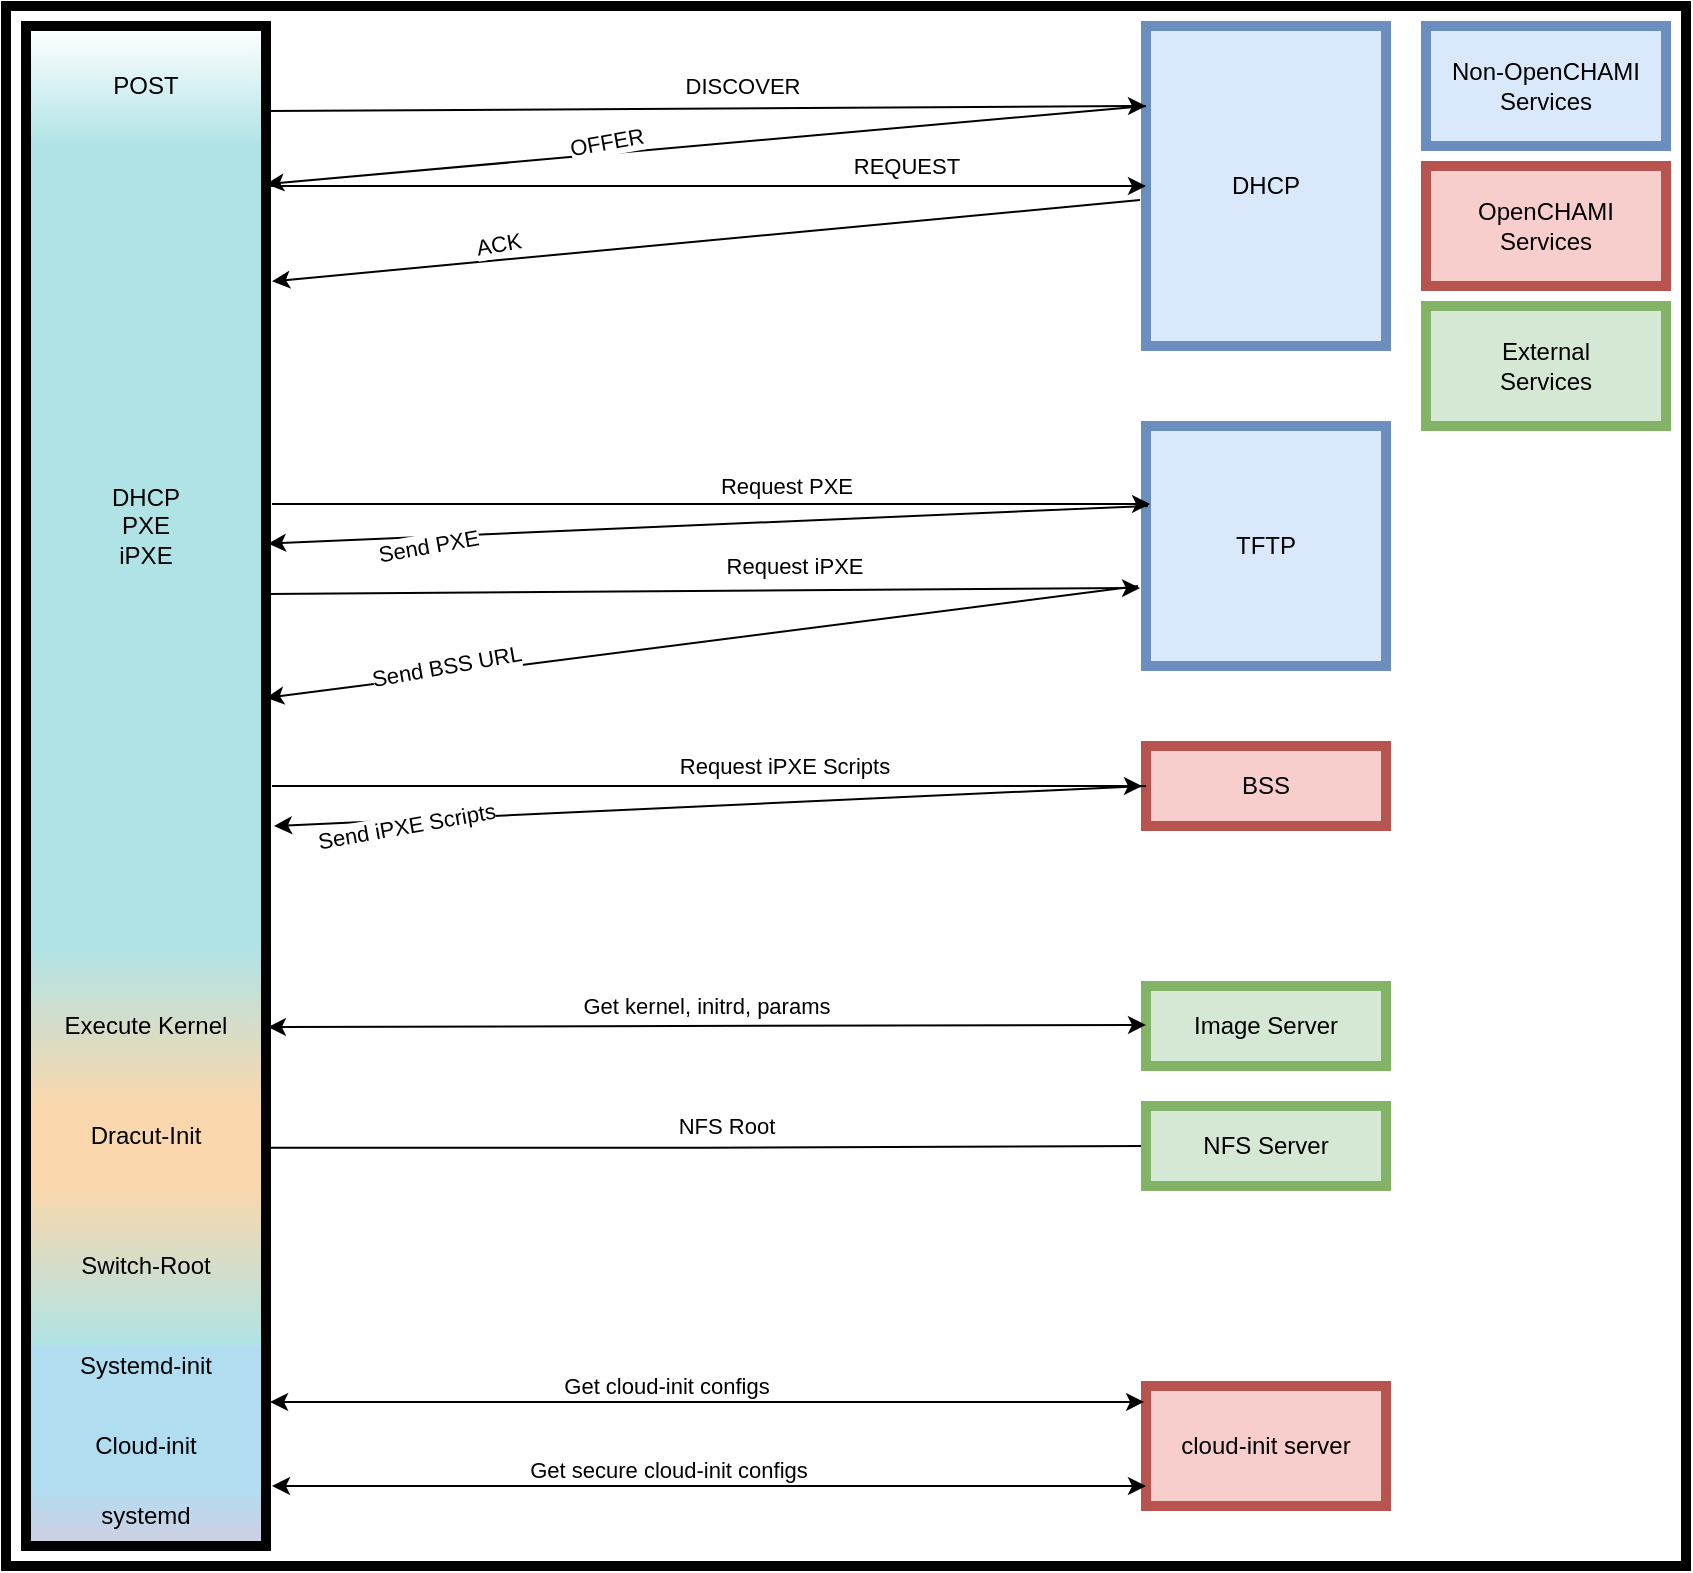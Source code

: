 <mxfile version="24.8.1">
  <diagram name="Page-1" id="6sVZ3cJZD8cLXhVOJzEw">
    <mxGraphModel dx="1940" dy="884" grid="1" gridSize="10" guides="1" tooltips="1" connect="1" arrows="1" fold="1" page="1" pageScale="1" pageWidth="850" pageHeight="1100" math="0" shadow="0">
      <root>
        <mxCell id="0" />
        <mxCell id="1" parent="0" />
        <mxCell id="4PmmgNiuzYF_6tgzG398-75" value="" style="rounded=0;whiteSpace=wrap;html=1;strokeWidth=5;" vertex="1" parent="1">
          <mxGeometry x="70" y="230" width="840" height="780" as="geometry" />
        </mxCell>
        <mxCell id="4PmmgNiuzYF_6tgzG398-11" value="DHCP" style="rounded=0;whiteSpace=wrap;html=1;direction=east;flipH=0;flipV=0;fillColor=#dae8fc;strokeColor=#6c8ebf;strokeWidth=5;" vertex="1" parent="1">
          <mxGeometry x="640" y="240" width="120" height="160" as="geometry" />
        </mxCell>
        <mxCell id="4PmmgNiuzYF_6tgzG398-12" value="TFTP" style="rounded=0;whiteSpace=wrap;html=1;direction=east;flipH=0;flipV=0;fillColor=#dae8fc;strokeColor=#6c8ebf;strokeWidth=5;" vertex="1" parent="1">
          <mxGeometry x="640" y="440" width="120" height="120" as="geometry" />
        </mxCell>
        <mxCell id="4PmmgNiuzYF_6tgzG398-14" value="BSS" style="rounded=0;whiteSpace=wrap;html=1;direction=east;flipH=0;flipV=0;fillColor=#f8cecc;strokeColor=#b85450;strokeWidth=5;" vertex="1" parent="1">
          <mxGeometry x="640" y="600" width="120" height="40" as="geometry" />
        </mxCell>
        <mxCell id="4PmmgNiuzYF_6tgzG398-16" value="Image Server" style="rounded=0;whiteSpace=wrap;html=1;direction=east;flipH=0;flipV=0;fillColor=#d5e8d4;strokeColor=#82b366;strokeWidth=5;" vertex="1" parent="1">
          <mxGeometry x="640" y="720" width="120" height="40" as="geometry" />
        </mxCell>
        <mxCell id="4PmmgNiuzYF_6tgzG398-19" value="" style="endArrow=classic;html=1;rounded=0;exitX=1;exitY=0.056;exitDx=0;exitDy=0;exitPerimeter=0;entryX=0;entryY=0.25;entryDx=0;entryDy=0;" edge="1" parent="1" source="4PmmgNiuzYF_6tgzG398-8" target="4PmmgNiuzYF_6tgzG398-11">
          <mxGeometry width="50" height="50" relative="1" as="geometry">
            <mxPoint x="380" y="680" as="sourcePoint" />
            <mxPoint x="430" y="630" as="targetPoint" />
            <Array as="points" />
          </mxGeometry>
        </mxCell>
        <mxCell id="4PmmgNiuzYF_6tgzG398-20" value="DISCOVER" style="edgeLabel;html=1;align=center;verticalAlign=middle;resizable=0;points=[];" vertex="1" connectable="0" parent="4PmmgNiuzYF_6tgzG398-19">
          <mxGeometry x="0.099" y="-2" relative="1" as="geometry">
            <mxPoint x="-4" y="-13" as="offset" />
          </mxGeometry>
        </mxCell>
        <mxCell id="4PmmgNiuzYF_6tgzG398-21" value="" style="endArrow=classic;html=1;rounded=0;exitX=0;exitY=0.25;exitDx=0;exitDy=0;" edge="1" parent="1" source="4PmmgNiuzYF_6tgzG398-11">
          <mxGeometry width="50" height="50" relative="1" as="geometry">
            <mxPoint x="380" y="680" as="sourcePoint" />
            <mxPoint x="200" y="319" as="targetPoint" />
          </mxGeometry>
        </mxCell>
        <mxCell id="4PmmgNiuzYF_6tgzG398-22" value="OFFER" style="edgeLabel;html=1;align=center;verticalAlign=middle;resizable=0;points=[];rotation=-10;" vertex="1" connectable="0" parent="4PmmgNiuzYF_6tgzG398-21">
          <mxGeometry x="0.051" y="-1" relative="1" as="geometry">
            <mxPoint x="-39" y="-2" as="offset" />
          </mxGeometry>
        </mxCell>
        <mxCell id="4PmmgNiuzYF_6tgzG398-23" value="" style="endArrow=classic;html=1;rounded=0;entryX=0;entryY=0.5;entryDx=0;entryDy=0;" edge="1" parent="1" target="4PmmgNiuzYF_6tgzG398-11">
          <mxGeometry width="50" height="50" relative="1" as="geometry">
            <mxPoint x="200" y="320" as="sourcePoint" />
            <mxPoint x="430" y="630" as="targetPoint" />
          </mxGeometry>
        </mxCell>
        <mxCell id="4PmmgNiuzYF_6tgzG398-24" value="REQUEST" style="edgeLabel;html=1;align=center;verticalAlign=middle;resizable=0;points=[];" vertex="1" connectable="0" parent="4PmmgNiuzYF_6tgzG398-23">
          <mxGeometry x="0.132" y="-1" relative="1" as="geometry">
            <mxPoint x="71" y="-11" as="offset" />
          </mxGeometry>
        </mxCell>
        <mxCell id="4PmmgNiuzYF_6tgzG398-25" value="" style="endArrow=classic;html=1;rounded=0;exitX=-0.025;exitY=0.544;exitDx=0;exitDy=0;exitPerimeter=0;entryX=1.025;entryY=0.168;entryDx=0;entryDy=0;entryPerimeter=0;" edge="1" parent="1" source="4PmmgNiuzYF_6tgzG398-11" target="4PmmgNiuzYF_6tgzG398-8">
          <mxGeometry width="50" height="50" relative="1" as="geometry">
            <mxPoint x="380" y="680" as="sourcePoint" />
            <mxPoint x="210" y="359" as="targetPoint" />
          </mxGeometry>
        </mxCell>
        <mxCell id="4PmmgNiuzYF_6tgzG398-28" value="ACK" style="edgeLabel;html=1;align=center;verticalAlign=middle;resizable=0;points=[];rotation=-10;" vertex="1" connectable="0" parent="1">
          <mxGeometry x="349.998" y="319.997" as="geometry">
            <mxPoint x="-38.519" y="22.655" as="offset" />
          </mxGeometry>
        </mxCell>
        <mxCell id="4PmmgNiuzYF_6tgzG398-29" value="" style="endArrow=classic;html=1;rounded=0;entryX=0.017;entryY=0.325;entryDx=0;entryDy=0;entryPerimeter=0;" edge="1" parent="1" target="4PmmgNiuzYF_6tgzG398-12">
          <mxGeometry width="50" height="50" relative="1" as="geometry">
            <mxPoint x="203" y="479" as="sourcePoint" />
            <mxPoint x="430" y="630" as="targetPoint" />
          </mxGeometry>
        </mxCell>
        <mxCell id="4PmmgNiuzYF_6tgzG398-33" value="Request PXE" style="edgeLabel;html=1;align=center;verticalAlign=middle;resizable=0;points=[];" vertex="1" connectable="0" parent="4PmmgNiuzYF_6tgzG398-29">
          <mxGeometry x="-0.112" y="1" relative="1" as="geometry">
            <mxPoint x="62" y="-8" as="offset" />
          </mxGeometry>
        </mxCell>
        <mxCell id="4PmmgNiuzYF_6tgzG398-30" value="" style="endArrow=classic;html=1;rounded=0;exitX=0.008;exitY=0.333;exitDx=0;exitDy=0;exitPerimeter=0;entryX=1.008;entryY=0.52;entryDx=0;entryDy=0;entryPerimeter=0;" edge="1" parent="1" source="4PmmgNiuzYF_6tgzG398-12" target="4PmmgNiuzYF_6tgzG398-50">
          <mxGeometry width="50" height="50" relative="1" as="geometry">
            <mxPoint x="380" y="680" as="sourcePoint" />
            <mxPoint x="430" y="630" as="targetPoint" />
          </mxGeometry>
        </mxCell>
        <mxCell id="4PmmgNiuzYF_6tgzG398-34" value="Send PXE" style="edgeLabel;html=1;align=center;verticalAlign=middle;resizable=0;points=[];rotation=-10;" vertex="1" connectable="0" parent="4PmmgNiuzYF_6tgzG398-30">
          <mxGeometry x="-0.034" relative="1" as="geometry">
            <mxPoint x="-148" y="11" as="offset" />
          </mxGeometry>
        </mxCell>
        <mxCell id="4PmmgNiuzYF_6tgzG398-31" value="" style="endArrow=classic;html=1;rounded=0;entryX=-0.025;entryY=0.675;entryDx=0;entryDy=0;entryPerimeter=0;" edge="1" parent="1" target="4PmmgNiuzYF_6tgzG398-12">
          <mxGeometry width="50" height="50" relative="1" as="geometry">
            <mxPoint x="200" y="524" as="sourcePoint" />
            <mxPoint x="430" y="630" as="targetPoint" />
          </mxGeometry>
        </mxCell>
        <mxCell id="4PmmgNiuzYF_6tgzG398-35" value="Request iPXE" style="edgeLabel;html=1;align=center;verticalAlign=middle;resizable=0;points=[];" vertex="1" connectable="0" parent="4PmmgNiuzYF_6tgzG398-31">
          <mxGeometry x="0.208" relative="1" as="geometry">
            <mxPoint y="-12" as="offset" />
          </mxGeometry>
        </mxCell>
        <mxCell id="4PmmgNiuzYF_6tgzG398-36" value="" style="endArrow=classic;html=1;rounded=0;exitX=-0.033;exitY=0.667;exitDx=0;exitDy=0;exitPerimeter=0;entryX=1;entryY=0.442;entryDx=0;entryDy=0;entryPerimeter=0;" edge="1" parent="1" source="4PmmgNiuzYF_6tgzG398-12" target="4PmmgNiuzYF_6tgzG398-8">
          <mxGeometry width="50" height="50" relative="1" as="geometry">
            <mxPoint x="380" y="680" as="sourcePoint" />
            <mxPoint x="430" y="630" as="targetPoint" />
          </mxGeometry>
        </mxCell>
        <mxCell id="4PmmgNiuzYF_6tgzG398-37" value="Send BSS URL" style="edgeLabel;html=1;align=center;verticalAlign=middle;resizable=0;points=[];rotation=-10;" vertex="1" connectable="0" parent="1">
          <mxGeometry x="289.996" y="560.004" as="geometry" />
        </mxCell>
        <mxCell id="4PmmgNiuzYF_6tgzG398-38" value="" style="endArrow=classic;html=1;rounded=0;" edge="1" parent="1">
          <mxGeometry width="50" height="50" relative="1" as="geometry">
            <mxPoint x="203" y="620" as="sourcePoint" />
            <mxPoint x="638" y="620" as="targetPoint" />
          </mxGeometry>
        </mxCell>
        <mxCell id="4PmmgNiuzYF_6tgzG398-39" value="Request iPXE Scripts" style="edgeLabel;html=1;align=center;verticalAlign=middle;resizable=0;points=[];" vertex="1" connectable="0" parent="4PmmgNiuzYF_6tgzG398-38">
          <mxGeometry x="0.177" y="-1" relative="1" as="geometry">
            <mxPoint y="-11" as="offset" />
          </mxGeometry>
        </mxCell>
        <mxCell id="4PmmgNiuzYF_6tgzG398-40" value="" style="endArrow=classic;html=1;rounded=0;exitX=0;exitY=0.5;exitDx=0;exitDy=0;" edge="1" parent="1" source="4PmmgNiuzYF_6tgzG398-14">
          <mxGeometry width="50" height="50" relative="1" as="geometry">
            <mxPoint x="640" y="640" as="sourcePoint" />
            <mxPoint x="204" y="640" as="targetPoint" />
          </mxGeometry>
        </mxCell>
        <mxCell id="4PmmgNiuzYF_6tgzG398-41" value="Send iPXE Scripts " style="edgeLabel;html=1;align=center;verticalAlign=middle;resizable=0;points=[];rotation=-10;" vertex="1" connectable="0" parent="1">
          <mxGeometry x="269.996" y="640.004" as="geometry" />
        </mxCell>
        <mxCell id="4PmmgNiuzYF_6tgzG398-43" value="" style="endArrow=classic;html=1;rounded=0;entryX=0;entryY=0.5;entryDx=0;entryDy=0;exitX=1.008;exitY=0.633;exitDx=0;exitDy=0;exitPerimeter=0;startArrow=classic;startFill=1;" edge="1" parent="1">
          <mxGeometry width="50" height="50" relative="1" as="geometry">
            <mxPoint x="200.96" y="740.54" as="sourcePoint" />
            <mxPoint x="640" y="739.46" as="targetPoint" />
          </mxGeometry>
        </mxCell>
        <mxCell id="4PmmgNiuzYF_6tgzG398-44" value="Get kernel, initrd, params" style="edgeLabel;html=1;align=center;verticalAlign=middle;resizable=0;points=[];" vertex="1" connectable="0" parent="4PmmgNiuzYF_6tgzG398-43">
          <mxGeometry x="0.271" relative="1" as="geometry">
            <mxPoint x="-60" y="-10" as="offset" />
          </mxGeometry>
        </mxCell>
        <mxCell id="4PmmgNiuzYF_6tgzG398-46" style="edgeStyle=orthogonalEdgeStyle;rounded=0;orthogonalLoop=1;jettySize=auto;html=1;exitX=0.5;exitY=1;exitDx=0;exitDy=0;" edge="1" parent="1" source="4PmmgNiuzYF_6tgzG398-16" target="4PmmgNiuzYF_6tgzG398-16">
          <mxGeometry relative="1" as="geometry" />
        </mxCell>
        <mxCell id="4PmmgNiuzYF_6tgzG398-50" value="&lt;div&gt;DHCP&lt;br&gt;&lt;/div&gt;&lt;div&gt;PXE&lt;/div&gt;&lt;div&gt;iPXE&lt;br&gt;&lt;/div&gt;" style="rounded=0;whiteSpace=wrap;html=1;fillColor=#b0e3e6;strokeColor=none;" vertex="1" parent="1">
          <mxGeometry x="80" y="270" width="120" height="440" as="geometry" />
        </mxCell>
        <mxCell id="4PmmgNiuzYF_6tgzG398-57" value="" style="edgeStyle=orthogonalEdgeStyle;rounded=0;orthogonalLoop=1;jettySize=auto;html=1;entryX=0;entryY=0.5;entryDx=0;entryDy=0;strokeColor=default;endArrow=none;endFill=0;exitX=1.008;exitY=0.738;exitDx=0;exitDy=0;exitPerimeter=0;" edge="1" parent="1" source="4PmmgNiuzYF_6tgzG398-8" target="4PmmgNiuzYF_6tgzG398-54">
          <mxGeometry relative="1" as="geometry">
            <mxPoint x="340" y="800" as="targetPoint" />
          </mxGeometry>
        </mxCell>
        <mxCell id="4PmmgNiuzYF_6tgzG398-58" value="NFS Root" style="edgeLabel;html=1;align=center;verticalAlign=middle;resizable=0;points=[];" vertex="1" connectable="0" parent="4PmmgNiuzYF_6tgzG398-57">
          <mxGeometry x="0.045" y="-4" relative="1" as="geometry">
            <mxPoint y="-14" as="offset" />
          </mxGeometry>
        </mxCell>
        <mxCell id="4PmmgNiuzYF_6tgzG398-53" value="Dracut-Init" style="rounded=0;whiteSpace=wrap;html=1;fillColor=#fad7ac;strokeColor=none;" vertex="1" parent="1">
          <mxGeometry x="80" y="760" width="120" height="70" as="geometry" />
        </mxCell>
        <mxCell id="4PmmgNiuzYF_6tgzG398-54" value="NFS Server" style="rounded=0;whiteSpace=wrap;html=1;direction=east;flipH=0;flipV=0;fillColor=#d5e8d4;strokeColor=#82b366;strokeWidth=5;" vertex="1" parent="1">
          <mxGeometry x="640" y="780" width="120" height="40" as="geometry" />
        </mxCell>
        <mxCell id="4PmmgNiuzYF_6tgzG398-61" value="Cloud-init" style="rounded=0;whiteSpace=wrap;html=1;fillColor=#b1ddf0;strokeColor=none;gradientColor=none;" vertex="1" parent="1">
          <mxGeometry x="80" y="920" width="120" height="60" as="geometry" />
        </mxCell>
        <mxCell id="4PmmgNiuzYF_6tgzG398-62" value="cloud-init server" style="rounded=0;whiteSpace=wrap;html=1;fillColor=#f8cecc;strokeColor=#b85450;strokeWidth=5;" vertex="1" parent="1">
          <mxGeometry x="640" y="920" width="120" height="60" as="geometry" />
        </mxCell>
        <mxCell id="4PmmgNiuzYF_6tgzG398-66" value="" style="endArrow=classic;html=1;rounded=0;entryX=-0.008;entryY=0.133;entryDx=0;entryDy=0;entryPerimeter=0;exitX=1.017;exitY=0.133;exitDx=0;exitDy=0;exitPerimeter=0;startArrow=classic;startFill=1;" edge="1" parent="1" source="4PmmgNiuzYF_6tgzG398-61" target="4PmmgNiuzYF_6tgzG398-62">
          <mxGeometry width="50" height="50" relative="1" as="geometry">
            <mxPoint x="210" y="898" as="sourcePoint" />
            <mxPoint x="430" y="590" as="targetPoint" />
          </mxGeometry>
        </mxCell>
        <mxCell id="4PmmgNiuzYF_6tgzG398-67" value="Get cloud-init configs" style="edgeLabel;html=1;align=center;verticalAlign=middle;resizable=0;points=[];" vertex="1" connectable="0" parent="4PmmgNiuzYF_6tgzG398-66">
          <mxGeometry x="-0.213" relative="1" as="geometry">
            <mxPoint x="26" y="-8" as="offset" />
          </mxGeometry>
        </mxCell>
        <mxCell id="4PmmgNiuzYF_6tgzG398-72" value="Systemd-init" style="rounded=0;whiteSpace=wrap;html=1;fillColor=#b1ddf0;strokeColor=none;" vertex="1" parent="1">
          <mxGeometry x="80" y="890" width="120" height="40" as="geometry" />
        </mxCell>
        <mxCell id="4PmmgNiuzYF_6tgzG398-73" value="" style="endArrow=classic;html=1;rounded=0;entryX=-0.008;entryY=0.133;entryDx=0;entryDy=0;entryPerimeter=0;exitX=1.017;exitY=0.133;exitDx=0;exitDy=0;exitPerimeter=0;startArrow=classic;startFill=1;" edge="1" parent="1">
          <mxGeometry width="50" height="50" relative="1" as="geometry">
            <mxPoint x="203" y="970" as="sourcePoint" />
            <mxPoint x="640" y="970" as="targetPoint" />
          </mxGeometry>
        </mxCell>
        <mxCell id="4PmmgNiuzYF_6tgzG398-74" value="Get secure cloud-init configs" style="edgeLabel;html=1;align=center;verticalAlign=middle;resizable=0;points=[];" vertex="1" connectable="0" parent="4PmmgNiuzYF_6tgzG398-73">
          <mxGeometry x="-0.213" relative="1" as="geometry">
            <mxPoint x="26" y="-8" as="offset" />
          </mxGeometry>
        </mxCell>
        <mxCell id="4PmmgNiuzYF_6tgzG398-78" value="&lt;div&gt;OpenCHAMI&lt;br&gt;&lt;/div&gt;&lt;div&gt;Services&lt;br&gt;&lt;/div&gt;" style="rounded=0;whiteSpace=wrap;html=1;fillColor=#f8cecc;strokeColor=#b85450;strokeWidth=5;" vertex="1" parent="1">
          <mxGeometry x="780" y="310" width="120" height="60" as="geometry" />
        </mxCell>
        <mxCell id="4PmmgNiuzYF_6tgzG398-79" value="&lt;div&gt;External&lt;/div&gt;&lt;div&gt;Services&lt;/div&gt;" style="rounded=0;whiteSpace=wrap;html=1;fillColor=#d5e8d4;strokeColor=#82b366;strokeWidth=5;" vertex="1" parent="1">
          <mxGeometry x="780" y="380" width="120" height="60" as="geometry" />
        </mxCell>
        <mxCell id="4PmmgNiuzYF_6tgzG398-80" value="&lt;div&gt;Non-OpenCHAMI&lt;/div&gt;&lt;div&gt;Services&lt;/div&gt;" style="rounded=0;whiteSpace=wrap;html=1;fillColor=#dae8fc;strokeColor=#6c8ebf;strokeWidth=5;" vertex="1" parent="1">
          <mxGeometry x="780" y="240" width="120" height="60" as="geometry" />
        </mxCell>
        <mxCell id="4PmmgNiuzYF_6tgzG398-51" value="Execute Kernel" style="rounded=0;whiteSpace=wrap;html=1;fillColor=#b0e3e6;strokeColor=none;gradientColor=#FAD7AC;" vertex="1" parent="1">
          <mxGeometry x="80" y="700" width="120" height="80" as="geometry" />
        </mxCell>
        <mxCell id="4PmmgNiuzYF_6tgzG398-60" value="Switch-Root" style="rounded=0;whiteSpace=wrap;html=1;fillColor=#fad7ac;strokeColor=none;gradientColor=#B0E3E6;" vertex="1" parent="1">
          <mxGeometry x="80" y="820" width="120" height="80" as="geometry" />
        </mxCell>
        <mxCell id="4PmmgNiuzYF_6tgzG398-84" value="POST" style="rounded=0;whiteSpace=wrap;html=1;strokeColor=none;gradientColor=#B0E3E6;" vertex="1" parent="1">
          <mxGeometry x="80" y="240" width="120" height="60" as="geometry" />
        </mxCell>
        <mxCell id="4PmmgNiuzYF_6tgzG398-85" value="systemd" style="rounded=0;whiteSpace=wrap;html=1;fillColor=#d0cee2;strokeColor=none;gradientColor=#B1DDF0;gradientDirection=north;" vertex="1" parent="1">
          <mxGeometry x="80" y="970" width="120" height="30" as="geometry" />
        </mxCell>
        <mxCell id="4PmmgNiuzYF_6tgzG398-8" value="" style="rounded=0;whiteSpace=wrap;html=1;direction=east;flipH=0;flipV=0;strokeColor=default;strokeWidth=5;fillColor=none;" vertex="1" parent="1">
          <mxGeometry x="80" y="240" width="120" height="760" as="geometry" />
        </mxCell>
      </root>
    </mxGraphModel>
  </diagram>
</mxfile>
